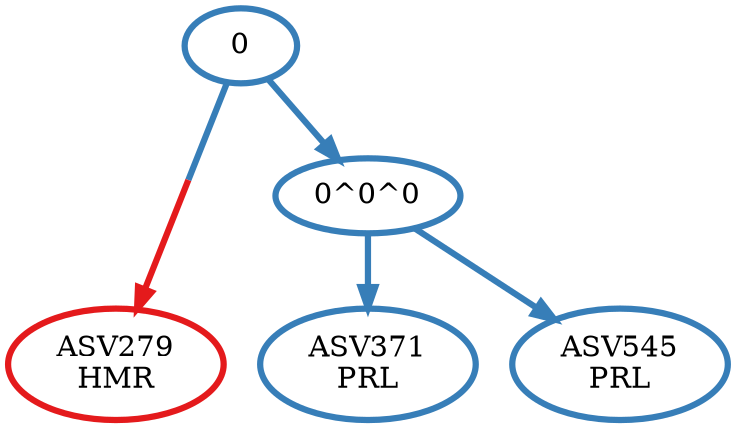 digraph T {
	{
		rank=same
		4 [penwidth=3,colorscheme=set19,color=1,label="ASV279\nHMR"]
		3 [penwidth=3,colorscheme=set19,color=2,label="ASV371\nPRL"]
		2 [penwidth=3,colorscheme=set19,color=2,label="ASV545\nPRL"]
	}
	1 [penwidth=3,colorscheme=set19,color=2,label="0^0^0"]
	0 [penwidth=3,colorscheme=set19,color=2,label="0"]
	1 -> 3 [penwidth=3,colorscheme=set19,color=2]
	1 -> 2 [penwidth=3,colorscheme=set19,color=2]
	0 -> 4 [penwidth=3,colorscheme=set19,color="2;0.5:1"]
	0 -> 1 [penwidth=3,colorscheme=set19,color=2]
}
